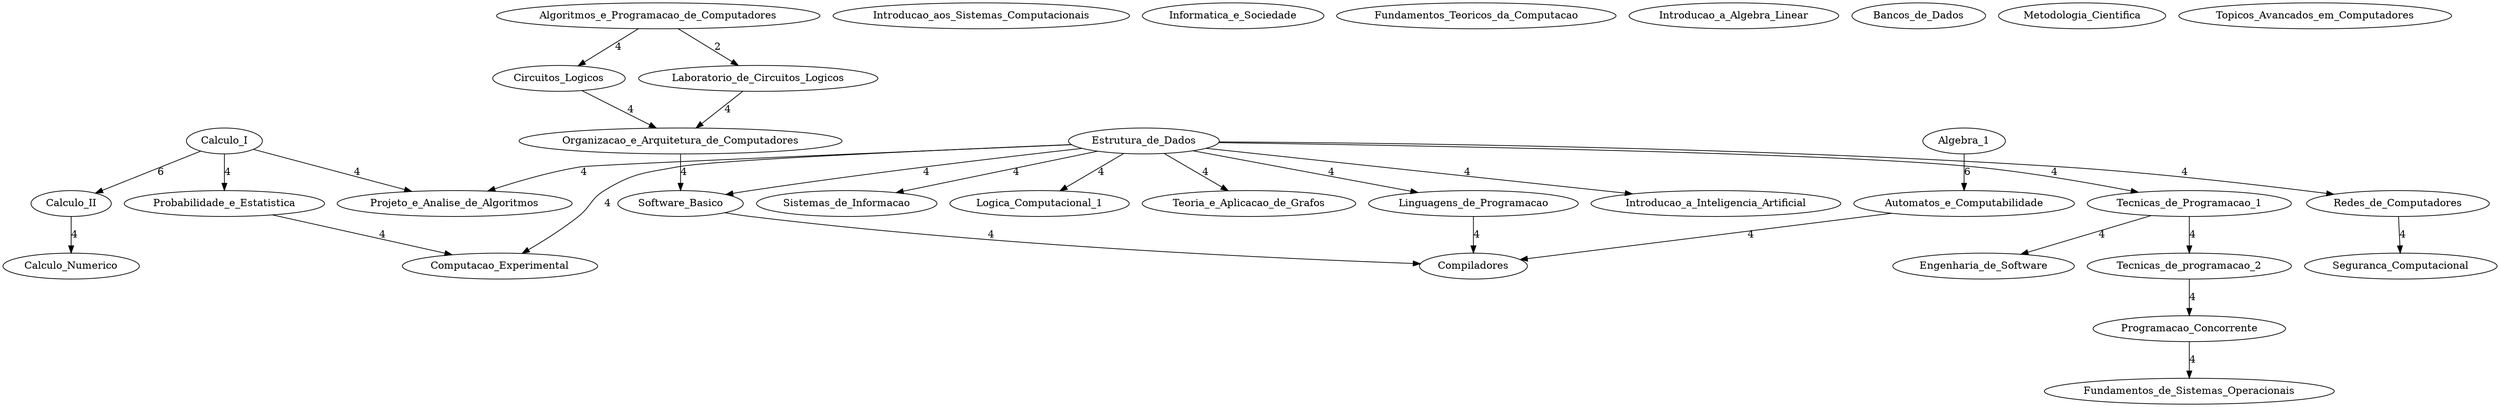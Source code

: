 digraph G {
Calculo_I -> Calculo_II [label="6"];
Calculo_I -> Probabilidade_e_Estatistica [label="4"];
Calculo_I -> Projeto_e_Analise_de_Algoritmos [label="4"];
Introducao_aos_Sistemas_Computacionais;
Algoritmos_e_Programacao_de_Computadores -> Circuitos_Logicos [label="4"];
Algoritmos_e_Programacao_de_Computadores -> Laboratorio_de_Circuitos_Logicos [label="2"];
Informatica_e_Sociedade;
Fundamentos_Teoricos_da_Computacao;
Circuitos_Logicos -> Organizacao_e_Arquitetura_de_Computadores [label="4"];
Laboratorio_de_Circuitos_Logicos -> Organizacao_e_Arquitetura_de_Computadores [label="4"];
Calculo_II -> Calculo_Numerico [label="4"];
Introducao_a_Algebra_Linear;
Estrutura_de_Dados -> Tecnicas_de_Programacao_1 [label="4"];
Estrutura_de_Dados -> Logica_Computacional_1 [label="4"];
Estrutura_de_Dados -> Teoria_e_Aplicacao_de_Grafos [label="4"];
Estrutura_de_Dados -> Redes_de_Computadores [label="4"];
Estrutura_de_Dados -> Linguagens_de_Programacao [label="4"];
Estrutura_de_Dados -> Introducao_a_Inteligencia_Artificial [label="4"];
Estrutura_de_Dados -> Software_Basico [label="4"];
Estrutura_de_Dados -> Sistemas_de_Informacao [label="4"];
Estrutura_de_Dados -> Computacao_Experimental [label="4"];
Estrutura_de_Dados -> Projeto_e_Analise_de_Algoritmos [label="4"];
Organizacao_e_Arquitetura_de_Computadores -> Software_Basico [label="4"];
Tecnicas_de_Programacao_1 -> Tecnicas_de_programacao_2 [label="4"];
Tecnicas_de_Programacao_1 -> Engenharia_de_Software [label="4"];
Algebra_1 -> Automatos_e_Computabilidade [label="6"];
Calculo_Numerico;
Probabilidade_e_Estatistica -> Computacao_Experimental [label="4"];
Logica_Computacional_1;
Tecnicas_de_programacao_2 -> Programacao_Concorrente [label="4"];
Teoria_e_Aplicacao_de_Grafos;
Redes_de_Computadores -> Seguranca_Computacional [label="4"];
Linguagens_de_Programacao -> Compiladores [label="4"];
Programacao_Concorrente -> Fundamentos_de_Sistemas_Operacionais [label="4"];
Engenharia_de_Software;
Bancos_de_Dados;
Introducao_a_Inteligencia_Artificial;
Software_Basico -> Compiladores [label="4"];
Fundamentos_de_Sistemas_Operacionais;
Automatos_e_Computabilidade -> Compiladores [label="4"];
Sistemas_de_Informacao;
Computacao_Experimental;
Projeto_e_Analise_de_Algoritmos;
Compiladores;
Seguranca_Computacional;
Metodologia_Cientifica;
Topicos_Avancados_em_Computadores;

}